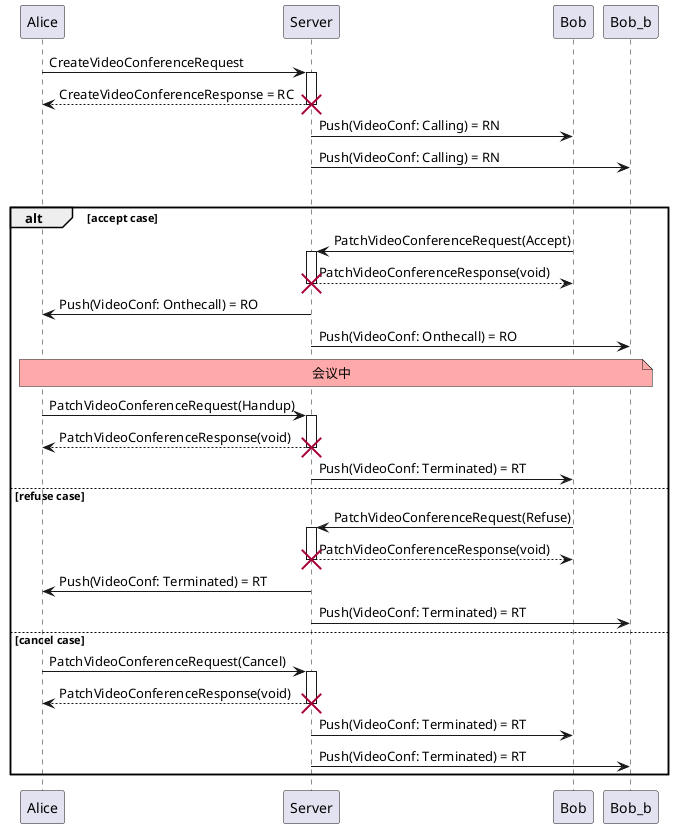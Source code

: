 @startuml

Alice -> Server: CreateVideoConferenceRequest
activate Server
Server --> Alice: CreateVideoConferenceResponse = RC
destroy Server
Server -> Bob: Push(VideoConf: Calling) = RN
Server -> Bob_b: Push(VideoConf: Calling) = RN
|||
alt accept case

Bob -> Server: PatchVideoConferenceRequest(Accept)
activate Server
Server --> Bob: PatchVideoConferenceResponse(void)
destroy Server


Server -> Alice: Push(VideoConf: Onthecall) = RO
Server -> Bob_b: Push(VideoConf: Onthecall) = RO
note over Alice, Bob_b #FFAAAA: 会议中

Alice -> Server: PatchVideoConferenceRequest(Handup)
activate Server
Server --> Alice: PatchVideoConferenceResponse(void)
destroy Server

Server -> Bob: Push(VideoConf: Terminated) = RT

else refuse case

Bob -> Server: PatchVideoConferenceRequest(Refuse)
activate Server
Server --> Bob: PatchVideoConferenceResponse(void)
destroy Server

Server -> Alice: Push(VideoConf: Terminated) = RT
Server -> Bob_b: Push(VideoConf: Terminated) = RT
else cancel case

Alice -> Server: PatchVideoConferenceRequest(Cancel)
activate Server
Server --> Alice: PatchVideoConferenceResponse(void)
destroy Server
Server -> Bob: Push(VideoConf: Terminated) = RT
Server -> Bob_b: Push(VideoConf: Terminated) = RT

end

@enduml